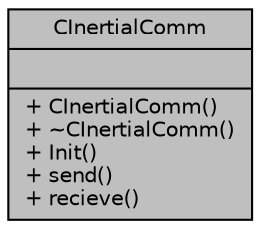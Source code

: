 digraph "CInertialComm"
{
 // INTERACTIVE_SVG=YES
 // LATEX_PDF_SIZE
  bgcolor="transparent";
  edge [fontname="Helvetica",fontsize="10",labelfontname="Helvetica",labelfontsize="10"];
  node [fontname="Helvetica",fontsize="10",shape=record];
  Node1 [label="{CInertialComm\n||+ CInertialComm()\l+ ~CInertialComm()\l+ Init()\l+ send()\l+ recieve()\l}",height=0.2,width=0.4,color="black", fillcolor="grey75", style="filled", fontcolor="black",tooltip="Define class for Inertial Communication."];
}
